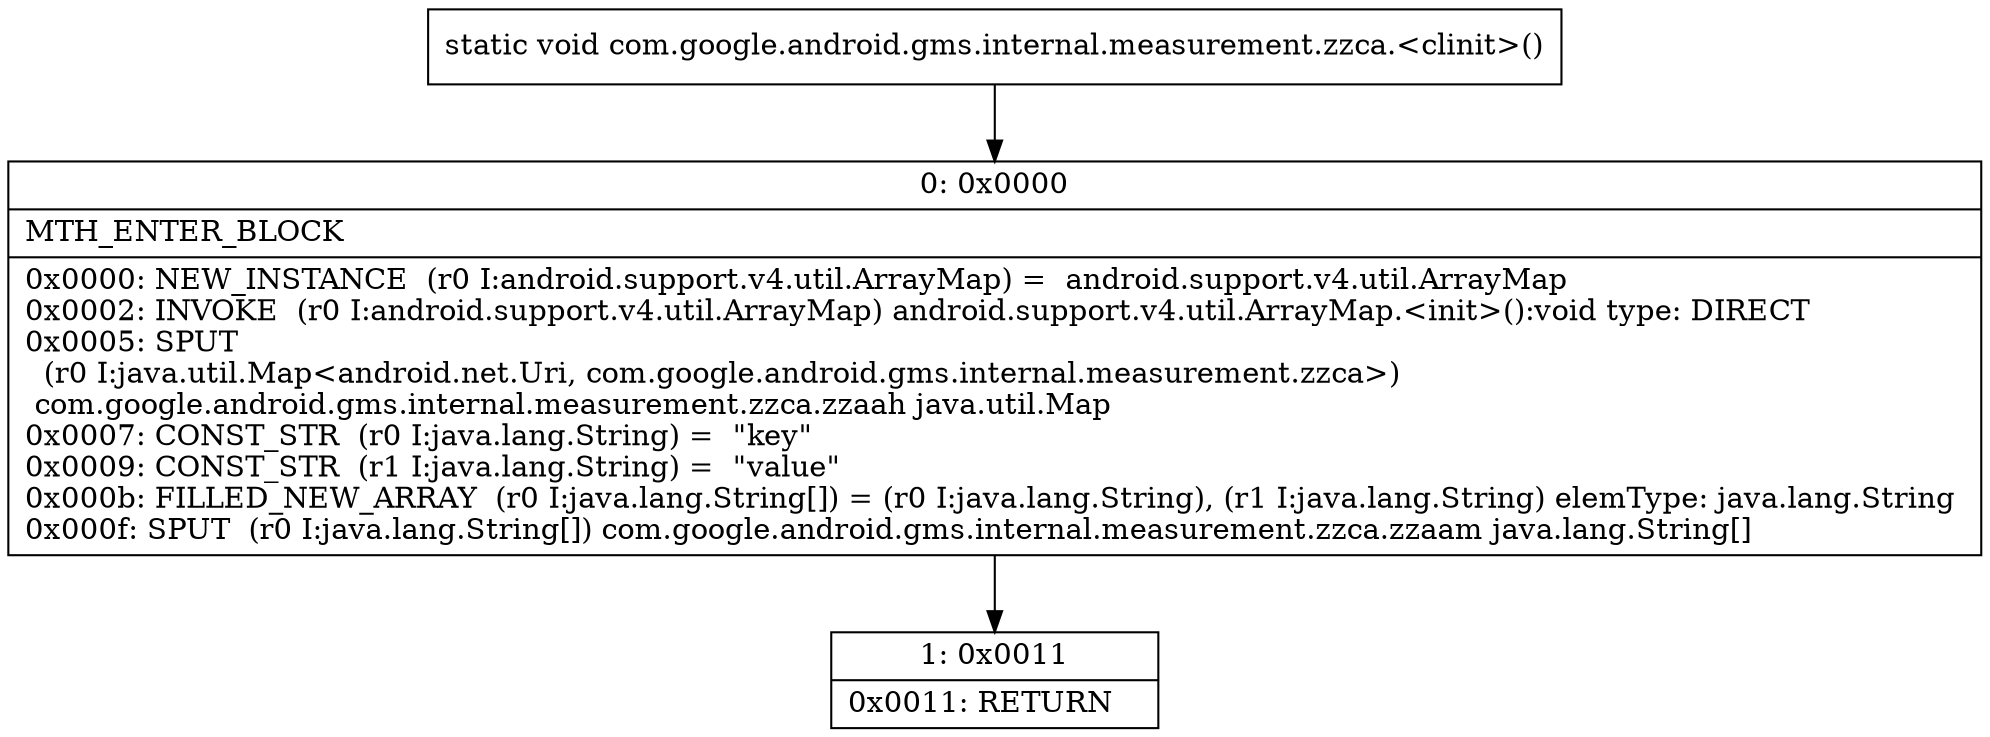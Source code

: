 digraph "CFG forcom.google.android.gms.internal.measurement.zzca.\<clinit\>()V" {
Node_0 [shape=record,label="{0\:\ 0x0000|MTH_ENTER_BLOCK\l|0x0000: NEW_INSTANCE  (r0 I:android.support.v4.util.ArrayMap) =  android.support.v4.util.ArrayMap \l0x0002: INVOKE  (r0 I:android.support.v4.util.ArrayMap) android.support.v4.util.ArrayMap.\<init\>():void type: DIRECT \l0x0005: SPUT  \l  (r0 I:java.util.Map\<android.net.Uri, com.google.android.gms.internal.measurement.zzca\>)\l com.google.android.gms.internal.measurement.zzca.zzaah java.util.Map \l0x0007: CONST_STR  (r0 I:java.lang.String) =  \"key\" \l0x0009: CONST_STR  (r1 I:java.lang.String) =  \"value\" \l0x000b: FILLED_NEW_ARRAY  (r0 I:java.lang.String[]) = (r0 I:java.lang.String), (r1 I:java.lang.String) elemType: java.lang.String \l0x000f: SPUT  (r0 I:java.lang.String[]) com.google.android.gms.internal.measurement.zzca.zzaam java.lang.String[] \l}"];
Node_1 [shape=record,label="{1\:\ 0x0011|0x0011: RETURN   \l}"];
MethodNode[shape=record,label="{static void com.google.android.gms.internal.measurement.zzca.\<clinit\>() }"];
MethodNode -> Node_0;
Node_0 -> Node_1;
}

